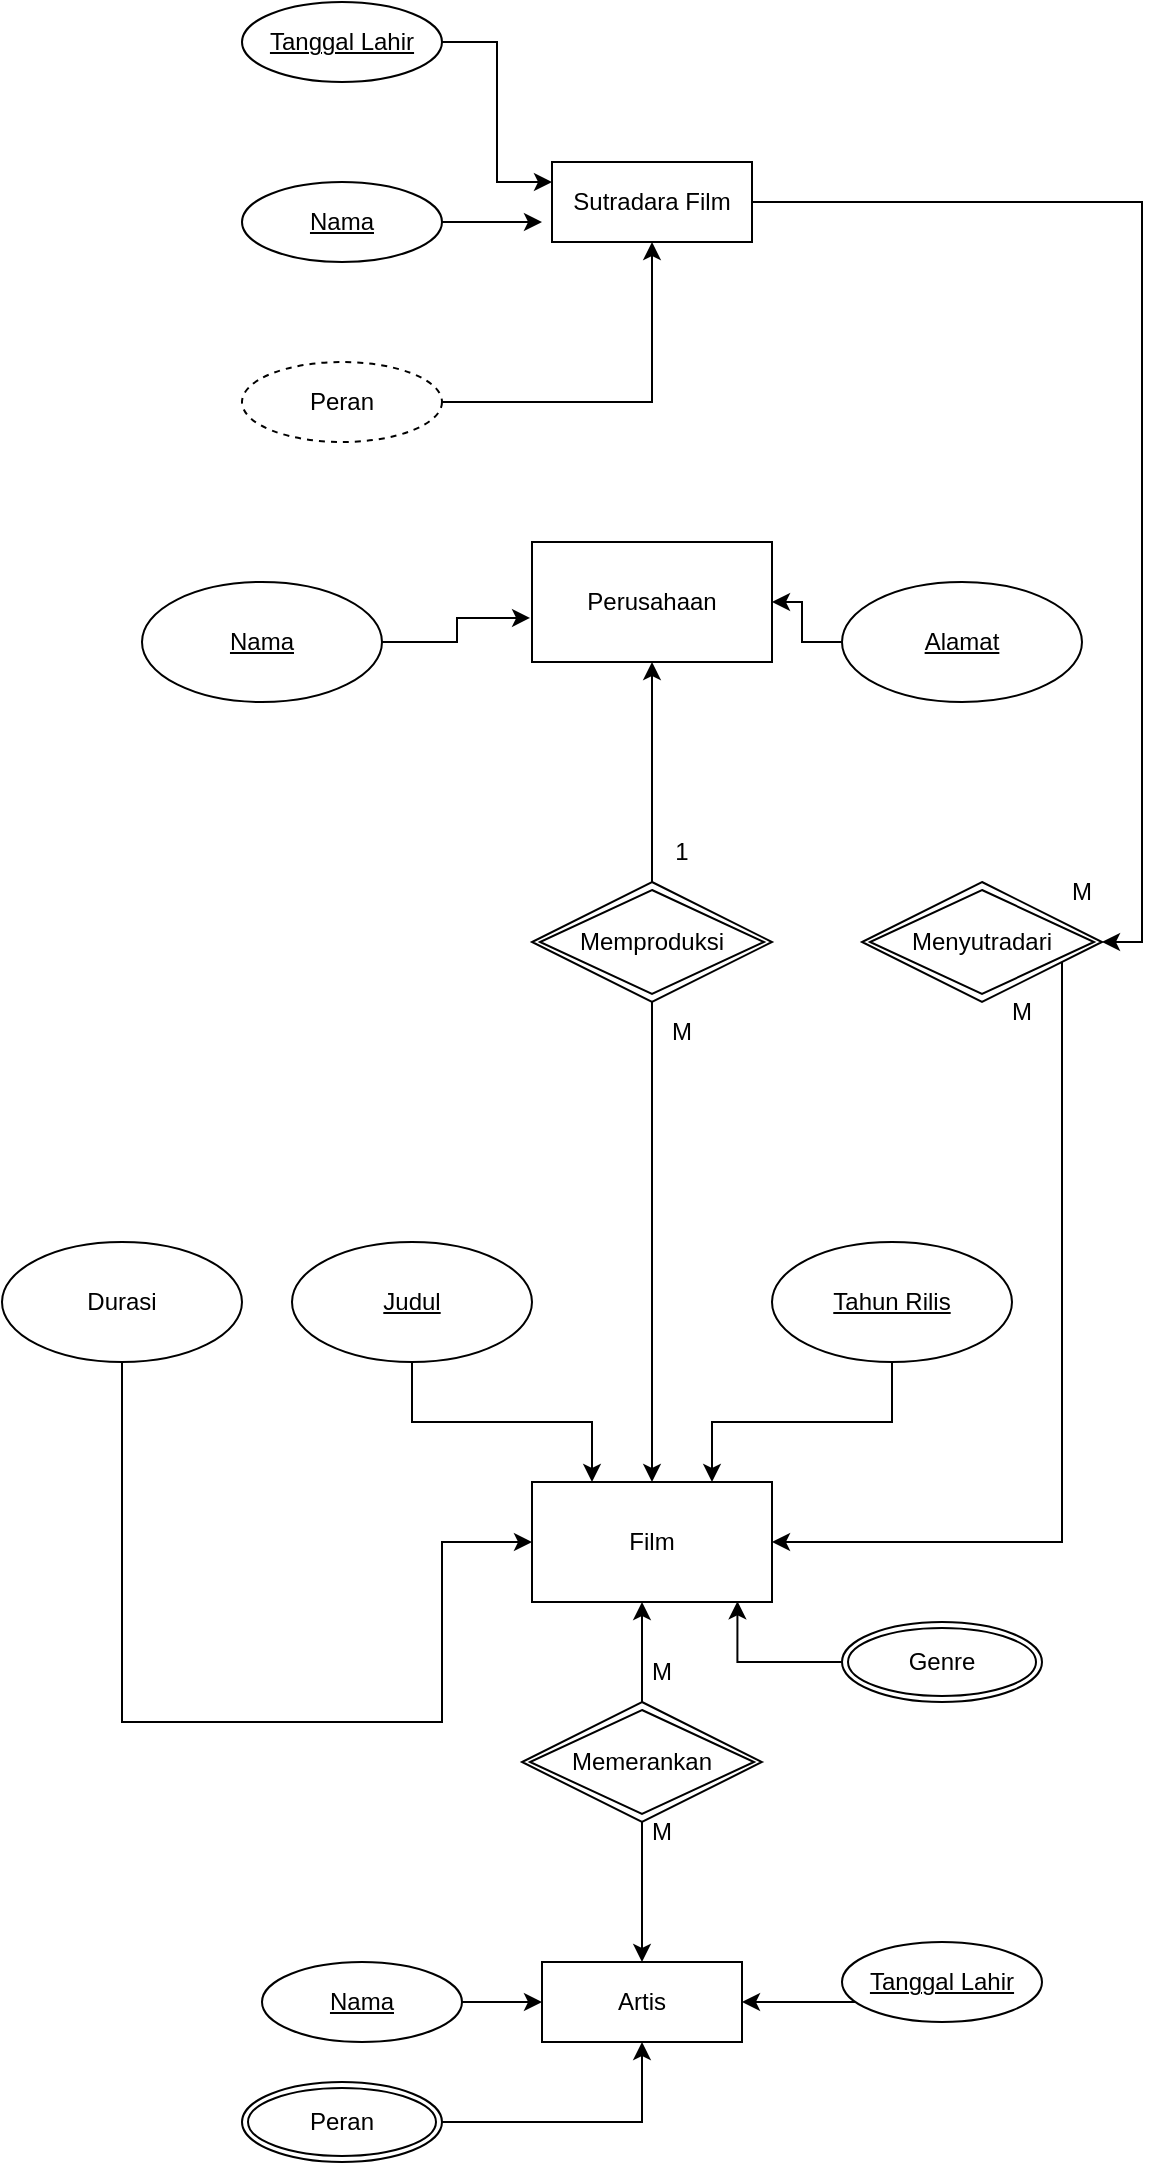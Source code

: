 <mxfile version="23.1.1" type="github">
  <diagram name="Page-1" id="vj_6rOLFEMqlc9JGQvsP">
    <mxGraphModel dx="677" dy="1434" grid="1" gridSize="10" guides="1" tooltips="1" connect="1" arrows="1" fold="1" page="1" pageScale="1" pageWidth="850" pageHeight="1100" math="0" shadow="0">
      <root>
        <mxCell id="0" />
        <mxCell id="1" parent="0" />
        <mxCell id="BeizXfCLZa2Nw2d3fyr6-8" value="Perusahaan" style="rounded=0;whiteSpace=wrap;html=1;" vertex="1" parent="1">
          <mxGeometry x="395" y="-250" width="120" height="60" as="geometry" />
        </mxCell>
        <mxCell id="BeizXfCLZa2Nw2d3fyr6-9" value="" style="group" vertex="1" connectable="0" parent="1">
          <mxGeometry x="130" y="100" width="505" height="180" as="geometry" />
        </mxCell>
        <mxCell id="BeizXfCLZa2Nw2d3fyr6-1" value="Film" style="rounded=0;whiteSpace=wrap;html=1;" vertex="1" parent="BeizXfCLZa2Nw2d3fyr6-9">
          <mxGeometry x="265" y="120" width="120" height="60" as="geometry" />
        </mxCell>
        <mxCell id="BeizXfCLZa2Nw2d3fyr6-2" value="&lt;u&gt;Judul&lt;/u&gt;" style="ellipse;whiteSpace=wrap;html=1;" vertex="1" parent="BeizXfCLZa2Nw2d3fyr6-9">
          <mxGeometry x="145" width="120" height="60" as="geometry" />
        </mxCell>
        <mxCell id="BeizXfCLZa2Nw2d3fyr6-3" value="&lt;u&gt;Tahun Rilis&lt;/u&gt;" style="ellipse;whiteSpace=wrap;html=1;" vertex="1" parent="BeizXfCLZa2Nw2d3fyr6-9">
          <mxGeometry x="385" width="120" height="60" as="geometry" />
        </mxCell>
        <mxCell id="BeizXfCLZa2Nw2d3fyr6-6" value="Durasi" style="ellipse;whiteSpace=wrap;html=1;" vertex="1" parent="BeizXfCLZa2Nw2d3fyr6-9">
          <mxGeometry width="120" height="60" as="geometry" />
        </mxCell>
        <mxCell id="BeizXfCLZa2Nw2d3fyr6-5" style="edgeStyle=orthogonalEdgeStyle;rounded=0;orthogonalLoop=1;jettySize=auto;html=1;entryX=0.25;entryY=0;entryDx=0;entryDy=0;" edge="1" parent="BeizXfCLZa2Nw2d3fyr6-9" source="BeizXfCLZa2Nw2d3fyr6-2" target="BeizXfCLZa2Nw2d3fyr6-1">
          <mxGeometry relative="1" as="geometry" />
        </mxCell>
        <mxCell id="BeizXfCLZa2Nw2d3fyr6-4" style="edgeStyle=orthogonalEdgeStyle;rounded=0;orthogonalLoop=1;jettySize=auto;html=1;entryX=0.75;entryY=0;entryDx=0;entryDy=0;" edge="1" parent="BeizXfCLZa2Nw2d3fyr6-9" source="BeizXfCLZa2Nw2d3fyr6-3" target="BeizXfCLZa2Nw2d3fyr6-1">
          <mxGeometry relative="1" as="geometry" />
        </mxCell>
        <mxCell id="BeizXfCLZa2Nw2d3fyr6-7" style="edgeStyle=orthogonalEdgeStyle;rounded=0;orthogonalLoop=1;jettySize=auto;html=1;entryX=0;entryY=0.5;entryDx=0;entryDy=0;" edge="1" parent="BeizXfCLZa2Nw2d3fyr6-9" source="BeizXfCLZa2Nw2d3fyr6-6" target="BeizXfCLZa2Nw2d3fyr6-1">
          <mxGeometry relative="1" as="geometry">
            <Array as="points">
              <mxPoint x="220" y="240" />
            </Array>
          </mxGeometry>
        </mxCell>
        <mxCell id="BeizXfCLZa2Nw2d3fyr6-10" value="&lt;u&gt;Nama&lt;/u&gt;" style="ellipse;whiteSpace=wrap;html=1;" vertex="1" parent="1">
          <mxGeometry x="200" y="-230" width="120" height="60" as="geometry" />
        </mxCell>
        <mxCell id="BeizXfCLZa2Nw2d3fyr6-12" style="edgeStyle=orthogonalEdgeStyle;rounded=0;orthogonalLoop=1;jettySize=auto;html=1;entryX=1;entryY=0.5;entryDx=0;entryDy=0;" edge="1" parent="1" source="BeizXfCLZa2Nw2d3fyr6-11" target="BeizXfCLZa2Nw2d3fyr6-8">
          <mxGeometry relative="1" as="geometry" />
        </mxCell>
        <mxCell id="BeizXfCLZa2Nw2d3fyr6-11" value="&lt;u&gt;Alamat&lt;/u&gt;" style="ellipse;whiteSpace=wrap;html=1;" vertex="1" parent="1">
          <mxGeometry x="550" y="-230" width="120" height="60" as="geometry" />
        </mxCell>
        <mxCell id="BeizXfCLZa2Nw2d3fyr6-13" style="edgeStyle=orthogonalEdgeStyle;rounded=0;orthogonalLoop=1;jettySize=auto;html=1;entryX=-0.008;entryY=0.633;entryDx=0;entryDy=0;entryPerimeter=0;" edge="1" parent="1" source="BeizXfCLZa2Nw2d3fyr6-10" target="BeizXfCLZa2Nw2d3fyr6-8">
          <mxGeometry relative="1" as="geometry" />
        </mxCell>
        <mxCell id="BeizXfCLZa2Nw2d3fyr6-19" value="Artis" style="whiteSpace=wrap;html=1;align=center;" vertex="1" parent="1">
          <mxGeometry x="400" y="460" width="100" height="40" as="geometry" />
        </mxCell>
        <mxCell id="BeizXfCLZa2Nw2d3fyr6-23" style="edgeStyle=orthogonalEdgeStyle;rounded=0;orthogonalLoop=1;jettySize=auto;html=1;entryX=0;entryY=0.5;entryDx=0;entryDy=0;" edge="1" parent="1" source="BeizXfCLZa2Nw2d3fyr6-20" target="BeizXfCLZa2Nw2d3fyr6-19">
          <mxGeometry relative="1" as="geometry">
            <Array as="points">
              <mxPoint x="375" y="480" />
            </Array>
          </mxGeometry>
        </mxCell>
        <mxCell id="BeizXfCLZa2Nw2d3fyr6-20" value="&lt;u&gt;Nama&lt;/u&gt;" style="ellipse;whiteSpace=wrap;html=1;align=center;" vertex="1" parent="1">
          <mxGeometry x="260" y="460" width="100" height="40" as="geometry" />
        </mxCell>
        <mxCell id="BeizXfCLZa2Nw2d3fyr6-22" style="edgeStyle=orthogonalEdgeStyle;rounded=0;orthogonalLoop=1;jettySize=auto;html=1;entryX=1;entryY=0.5;entryDx=0;entryDy=0;" edge="1" parent="1" source="BeizXfCLZa2Nw2d3fyr6-21" target="BeizXfCLZa2Nw2d3fyr6-19">
          <mxGeometry relative="1" as="geometry">
            <Array as="points">
              <mxPoint x="550" y="480" />
              <mxPoint x="550" y="480" />
            </Array>
          </mxGeometry>
        </mxCell>
        <mxCell id="BeizXfCLZa2Nw2d3fyr6-21" value="&lt;u&gt;Tanggal Lahir&lt;/u&gt;" style="ellipse;whiteSpace=wrap;html=1;align=center;" vertex="1" parent="1">
          <mxGeometry x="550" y="450" width="100" height="40" as="geometry" />
        </mxCell>
        <mxCell id="BeizXfCLZa2Nw2d3fyr6-26" style="edgeStyle=orthogonalEdgeStyle;rounded=0;orthogonalLoop=1;jettySize=auto;html=1;entryX=0.5;entryY=0;entryDx=0;entryDy=0;" edge="1" parent="1" source="BeizXfCLZa2Nw2d3fyr6-24" target="BeizXfCLZa2Nw2d3fyr6-1">
          <mxGeometry relative="1" as="geometry" />
        </mxCell>
        <mxCell id="BeizXfCLZa2Nw2d3fyr6-27" value="" style="edgeStyle=orthogonalEdgeStyle;rounded=0;orthogonalLoop=1;jettySize=auto;html=1;" edge="1" parent="1" source="BeizXfCLZa2Nw2d3fyr6-24" target="BeizXfCLZa2Nw2d3fyr6-8">
          <mxGeometry relative="1" as="geometry" />
        </mxCell>
        <mxCell id="BeizXfCLZa2Nw2d3fyr6-24" value="Memproduksi" style="shape=rhombus;double=1;perimeter=rhombusPerimeter;whiteSpace=wrap;html=1;align=center;" vertex="1" parent="1">
          <mxGeometry x="395" y="-80" width="120" height="60" as="geometry" />
        </mxCell>
        <mxCell id="BeizXfCLZa2Nw2d3fyr6-29" style="edgeStyle=orthogonalEdgeStyle;rounded=0;orthogonalLoop=1;jettySize=auto;html=1;" edge="1" parent="1" source="BeizXfCLZa2Nw2d3fyr6-28">
          <mxGeometry relative="1" as="geometry">
            <mxPoint x="450" y="280" as="targetPoint" />
          </mxGeometry>
        </mxCell>
        <mxCell id="BeizXfCLZa2Nw2d3fyr6-30" value="" style="edgeStyle=orthogonalEdgeStyle;rounded=0;orthogonalLoop=1;jettySize=auto;html=1;" edge="1" parent="1" source="BeizXfCLZa2Nw2d3fyr6-28" target="BeizXfCLZa2Nw2d3fyr6-19">
          <mxGeometry relative="1" as="geometry" />
        </mxCell>
        <mxCell id="BeizXfCLZa2Nw2d3fyr6-28" value="Memerankan" style="shape=rhombus;double=1;perimeter=rhombusPerimeter;whiteSpace=wrap;html=1;align=center;" vertex="1" parent="1">
          <mxGeometry x="390" y="330" width="120" height="60" as="geometry" />
        </mxCell>
        <mxCell id="BeizXfCLZa2Nw2d3fyr6-32" style="edgeStyle=orthogonalEdgeStyle;rounded=0;orthogonalLoop=1;jettySize=auto;html=1;entryX=0.5;entryY=1;entryDx=0;entryDy=0;" edge="1" parent="1" source="BeizXfCLZa2Nw2d3fyr6-31" target="BeizXfCLZa2Nw2d3fyr6-19">
          <mxGeometry relative="1" as="geometry" />
        </mxCell>
        <mxCell id="BeizXfCLZa2Nw2d3fyr6-31" value="Peran" style="ellipse;shape=doubleEllipse;margin=3;whiteSpace=wrap;html=1;align=center;" vertex="1" parent="1">
          <mxGeometry x="250" y="520" width="100" height="40" as="geometry" />
        </mxCell>
        <mxCell id="BeizXfCLZa2Nw2d3fyr6-42" style="edgeStyle=orthogonalEdgeStyle;rounded=0;orthogonalLoop=1;jettySize=auto;html=1;entryX=1;entryY=0.5;entryDx=0;entryDy=0;" edge="1" parent="1" source="BeizXfCLZa2Nw2d3fyr6-33" target="BeizXfCLZa2Nw2d3fyr6-41">
          <mxGeometry relative="1" as="geometry">
            <mxPoint x="690" y="-50" as="targetPoint" />
          </mxGeometry>
        </mxCell>
        <mxCell id="BeizXfCLZa2Nw2d3fyr6-33" value="Sutradara Film" style="whiteSpace=wrap;html=1;align=center;" vertex="1" parent="1">
          <mxGeometry x="405" y="-440" width="100" height="40" as="geometry" />
        </mxCell>
        <mxCell id="BeizXfCLZa2Nw2d3fyr6-37" style="edgeStyle=orthogonalEdgeStyle;rounded=0;orthogonalLoop=1;jettySize=auto;html=1;" edge="1" parent="1" source="BeizXfCLZa2Nw2d3fyr6-34">
          <mxGeometry relative="1" as="geometry">
            <mxPoint x="400" y="-410" as="targetPoint" />
          </mxGeometry>
        </mxCell>
        <mxCell id="BeizXfCLZa2Nw2d3fyr6-34" value="Nama" style="ellipse;whiteSpace=wrap;html=1;align=center;fontStyle=4;" vertex="1" parent="1">
          <mxGeometry x="250" y="-430" width="100" height="40" as="geometry" />
        </mxCell>
        <mxCell id="BeizXfCLZa2Nw2d3fyr6-36" style="edgeStyle=orthogonalEdgeStyle;rounded=0;orthogonalLoop=1;jettySize=auto;html=1;entryX=0;entryY=0.25;entryDx=0;entryDy=0;" edge="1" parent="1" source="BeizXfCLZa2Nw2d3fyr6-35" target="BeizXfCLZa2Nw2d3fyr6-33">
          <mxGeometry relative="1" as="geometry" />
        </mxCell>
        <mxCell id="BeizXfCLZa2Nw2d3fyr6-35" value="Tanggal Lahir" style="ellipse;whiteSpace=wrap;html=1;align=center;fontStyle=4;" vertex="1" parent="1">
          <mxGeometry x="250" y="-520" width="100" height="40" as="geometry" />
        </mxCell>
        <mxCell id="BeizXfCLZa2Nw2d3fyr6-39" style="edgeStyle=orthogonalEdgeStyle;rounded=0;orthogonalLoop=1;jettySize=auto;html=1;entryX=0.5;entryY=1;entryDx=0;entryDy=0;" edge="1" parent="1" source="BeizXfCLZa2Nw2d3fyr6-38" target="BeizXfCLZa2Nw2d3fyr6-33">
          <mxGeometry relative="1" as="geometry" />
        </mxCell>
        <mxCell id="BeizXfCLZa2Nw2d3fyr6-38" value="Peran" style="ellipse;whiteSpace=wrap;html=1;align=center;dashed=1;" vertex="1" parent="1">
          <mxGeometry x="250" y="-340" width="100" height="40" as="geometry" />
        </mxCell>
        <mxCell id="BeizXfCLZa2Nw2d3fyr6-43" style="edgeStyle=orthogonalEdgeStyle;rounded=0;orthogonalLoop=1;jettySize=auto;html=1;entryX=1;entryY=0.5;entryDx=0;entryDy=0;" edge="1" parent="1" source="BeizXfCLZa2Nw2d3fyr6-41" target="BeizXfCLZa2Nw2d3fyr6-1">
          <mxGeometry relative="1" as="geometry">
            <Array as="points">
              <mxPoint x="660" y="250" />
            </Array>
          </mxGeometry>
        </mxCell>
        <mxCell id="BeizXfCLZa2Nw2d3fyr6-41" value="Menyutradari" style="shape=rhombus;double=1;perimeter=rhombusPerimeter;whiteSpace=wrap;html=1;align=center;" vertex="1" parent="1">
          <mxGeometry x="560" y="-80" width="120" height="60" as="geometry" />
        </mxCell>
        <mxCell id="BeizXfCLZa2Nw2d3fyr6-44" value="Genre" style="ellipse;shape=doubleEllipse;margin=3;whiteSpace=wrap;html=1;align=center;" vertex="1" parent="1">
          <mxGeometry x="550" y="290" width="100" height="40" as="geometry" />
        </mxCell>
        <mxCell id="BeizXfCLZa2Nw2d3fyr6-45" style="edgeStyle=orthogonalEdgeStyle;rounded=0;orthogonalLoop=1;jettySize=auto;html=1;entryX=0.856;entryY=0.994;entryDx=0;entryDy=0;entryPerimeter=0;" edge="1" parent="1" source="BeizXfCLZa2Nw2d3fyr6-44" target="BeizXfCLZa2Nw2d3fyr6-1">
          <mxGeometry relative="1" as="geometry" />
        </mxCell>
        <mxCell id="BeizXfCLZa2Nw2d3fyr6-46" value="M" style="text;html=1;strokeColor=none;fillColor=none;align=center;verticalAlign=middle;whiteSpace=wrap;rounded=0;" vertex="1" parent="1">
          <mxGeometry x="430" y="380" width="60" height="30" as="geometry" />
        </mxCell>
        <mxCell id="BeizXfCLZa2Nw2d3fyr6-47" value="M" style="text;html=1;strokeColor=none;fillColor=none;align=center;verticalAlign=middle;whiteSpace=wrap;rounded=0;" vertex="1" parent="1">
          <mxGeometry x="430" y="300" width="60" height="30" as="geometry" />
        </mxCell>
        <mxCell id="BeizXfCLZa2Nw2d3fyr6-48" value="M" style="text;html=1;strokeColor=none;fillColor=none;align=center;verticalAlign=middle;whiteSpace=wrap;rounded=0;" vertex="1" parent="1">
          <mxGeometry x="440" y="-20" width="60" height="30" as="geometry" />
        </mxCell>
        <mxCell id="BeizXfCLZa2Nw2d3fyr6-49" value="1" style="text;html=1;strokeColor=none;fillColor=none;align=center;verticalAlign=middle;whiteSpace=wrap;rounded=0;" vertex="1" parent="1">
          <mxGeometry x="440" y="-110" width="60" height="30" as="geometry" />
        </mxCell>
        <mxCell id="BeizXfCLZa2Nw2d3fyr6-50" value="M" style="text;html=1;strokeColor=none;fillColor=none;align=center;verticalAlign=middle;whiteSpace=wrap;rounded=0;" vertex="1" parent="1">
          <mxGeometry x="610" y="-30" width="60" height="30" as="geometry" />
        </mxCell>
        <mxCell id="BeizXfCLZa2Nw2d3fyr6-51" value="M" style="text;html=1;strokeColor=none;fillColor=none;align=center;verticalAlign=middle;whiteSpace=wrap;rounded=0;" vertex="1" parent="1">
          <mxGeometry x="640" y="-90" width="60" height="30" as="geometry" />
        </mxCell>
      </root>
    </mxGraphModel>
  </diagram>
</mxfile>

